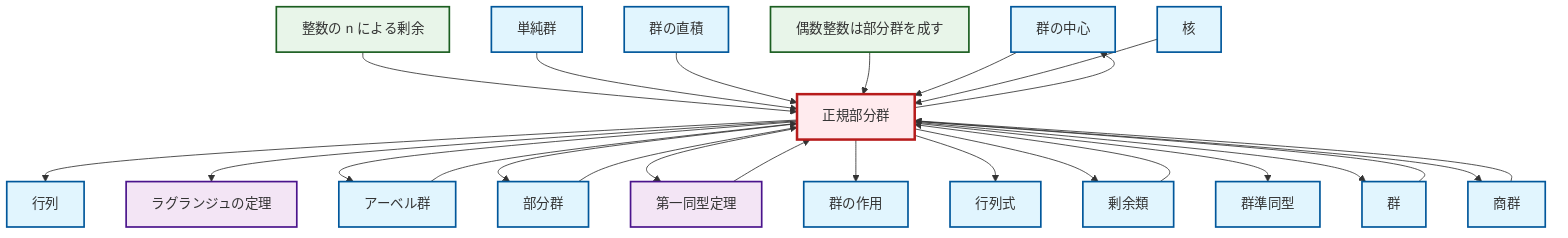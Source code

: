 graph TD
    classDef definition fill:#e1f5fe,stroke:#01579b,stroke-width:2px
    classDef theorem fill:#f3e5f5,stroke:#4a148c,stroke-width:2px
    classDef axiom fill:#fff3e0,stroke:#e65100,stroke-width:2px
    classDef example fill:#e8f5e9,stroke:#1b5e20,stroke-width:2px
    classDef current fill:#ffebee,stroke:#b71c1c,stroke-width:3px
    def-center-of-group["群の中心"]:::definition
    def-homomorphism["群準同型"]:::definition
    def-group["群"]:::definition
    def-determinant["行列式"]:::definition
    def-matrix["行列"]:::definition
    def-group-action["群の作用"]:::definition
    def-quotient-group["商群"]:::definition
    thm-first-isomorphism["第一同型定理"]:::theorem
    def-abelian-group["アーベル群"]:::definition
    def-kernel["核"]:::definition
    def-coset["剰余類"]:::definition
    ex-even-integers-subgroup["偶数整数は部分群を成す"]:::example
    def-direct-product["群の直積"]:::definition
    thm-lagrange["ラグランジュの定理"]:::theorem
    def-simple-group["単純群"]:::definition
    def-subgroup["部分群"]:::definition
    def-normal-subgroup["正規部分群"]:::definition
    ex-quotient-integers-mod-n["整数の n による剰余"]:::example
    def-quotient-group --> def-normal-subgroup
    def-normal-subgroup --> def-matrix
    def-normal-subgroup --> thm-lagrange
    ex-quotient-integers-mod-n --> def-normal-subgroup
    def-normal-subgroup --> def-abelian-group
    def-abelian-group --> def-normal-subgroup
    def-simple-group --> def-normal-subgroup
    def-subgroup --> def-normal-subgroup
    def-normal-subgroup --> def-center-of-group
    def-group --> def-normal-subgroup
    def-normal-subgroup --> def-subgroup
    def-direct-product --> def-normal-subgroup
    def-normal-subgroup --> thm-first-isomorphism
    thm-first-isomorphism --> def-normal-subgroup
    def-normal-subgroup --> def-group-action
    def-normal-subgroup --> def-determinant
    def-normal-subgroup --> def-coset
    ex-even-integers-subgroup --> def-normal-subgroup
    def-center-of-group --> def-normal-subgroup
    def-normal-subgroup --> def-homomorphism
    def-normal-subgroup --> def-group
    def-kernel --> def-normal-subgroup
    def-normal-subgroup --> def-quotient-group
    def-coset --> def-normal-subgroup
    class def-normal-subgroup current